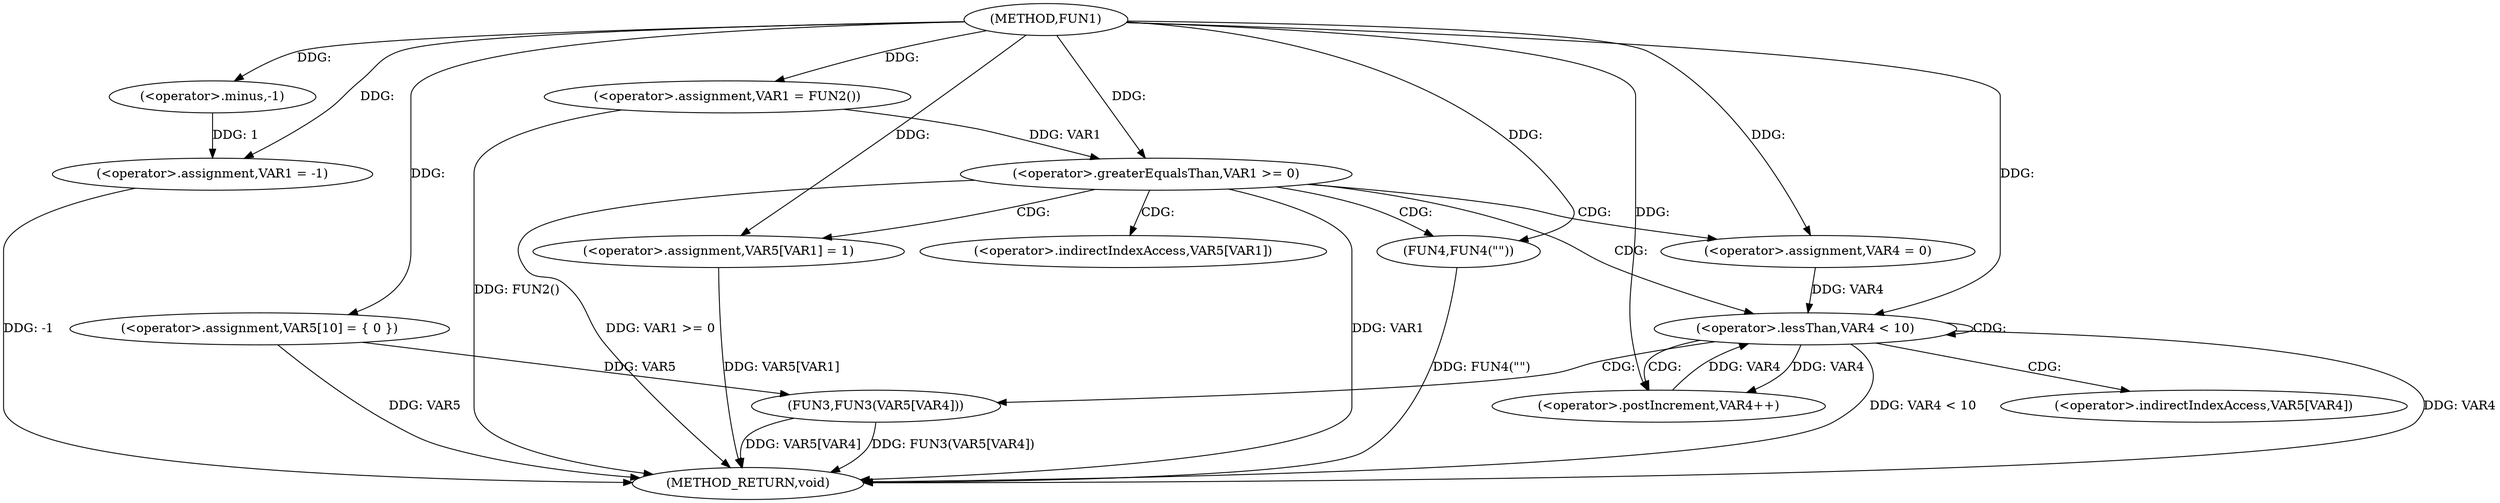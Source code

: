 digraph FUN1 {  
"1000100" [label = "(METHOD,FUN1)" ]
"1000147" [label = "(METHOD_RETURN,void)" ]
"1000103" [label = "(<operator>.assignment,VAR1 = -1)" ]
"1000105" [label = "(<operator>.minus,-1)" ]
"1000109" [label = "(<operator>.assignment,VAR1 = FUN2())" ]
"1000117" [label = "(<operator>.assignment,VAR5[10] = { 0 })" ]
"1000120" [label = "(<operator>.greaterEqualsThan,VAR1 >= 0)" ]
"1000124" [label = "(<operator>.assignment,VAR5[VAR1] = 1)" ]
"1000130" [label = "(<operator>.assignment,VAR4 = 0)" ]
"1000133" [label = "(<operator>.lessThan,VAR4 < 10)" ]
"1000136" [label = "(<operator>.postIncrement,VAR4++)" ]
"1000139" [label = "(FUN3,FUN3(VAR5[VAR4]))" ]
"1000145" [label = "(FUN4,FUN4(\"\"))" ]
"1000125" [label = "(<operator>.indirectIndexAccess,VAR5[VAR1])" ]
"1000140" [label = "(<operator>.indirectIndexAccess,VAR5[VAR4])" ]
  "1000124" -> "1000147"  [ label = "DDG: VAR5[VAR1]"] 
  "1000103" -> "1000147"  [ label = "DDG: -1"] 
  "1000139" -> "1000147"  [ label = "DDG: FUN3(VAR5[VAR4])"] 
  "1000139" -> "1000147"  [ label = "DDG: VAR5[VAR4]"] 
  "1000120" -> "1000147"  [ label = "DDG: VAR1"] 
  "1000117" -> "1000147"  [ label = "DDG: VAR5"] 
  "1000133" -> "1000147"  [ label = "DDG: VAR4 < 10"] 
  "1000120" -> "1000147"  [ label = "DDG: VAR1 >= 0"] 
  "1000109" -> "1000147"  [ label = "DDG: FUN2()"] 
  "1000133" -> "1000147"  [ label = "DDG: VAR4"] 
  "1000145" -> "1000147"  [ label = "DDG: FUN4(\"\")"] 
  "1000105" -> "1000103"  [ label = "DDG: 1"] 
  "1000100" -> "1000103"  [ label = "DDG: "] 
  "1000100" -> "1000105"  [ label = "DDG: "] 
  "1000100" -> "1000109"  [ label = "DDG: "] 
  "1000100" -> "1000117"  [ label = "DDG: "] 
  "1000109" -> "1000120"  [ label = "DDG: VAR1"] 
  "1000100" -> "1000120"  [ label = "DDG: "] 
  "1000100" -> "1000124"  [ label = "DDG: "] 
  "1000100" -> "1000130"  [ label = "DDG: "] 
  "1000136" -> "1000133"  [ label = "DDG: VAR4"] 
  "1000130" -> "1000133"  [ label = "DDG: VAR4"] 
  "1000100" -> "1000133"  [ label = "DDG: "] 
  "1000133" -> "1000136"  [ label = "DDG: VAR4"] 
  "1000100" -> "1000136"  [ label = "DDG: "] 
  "1000117" -> "1000139"  [ label = "DDG: VAR5"] 
  "1000100" -> "1000145"  [ label = "DDG: "] 
  "1000120" -> "1000124"  [ label = "CDG: "] 
  "1000120" -> "1000125"  [ label = "CDG: "] 
  "1000120" -> "1000145"  [ label = "CDG: "] 
  "1000120" -> "1000130"  [ label = "CDG: "] 
  "1000120" -> "1000133"  [ label = "CDG: "] 
  "1000133" -> "1000139"  [ label = "CDG: "] 
  "1000133" -> "1000133"  [ label = "CDG: "] 
  "1000133" -> "1000136"  [ label = "CDG: "] 
  "1000133" -> "1000140"  [ label = "CDG: "] 
}
